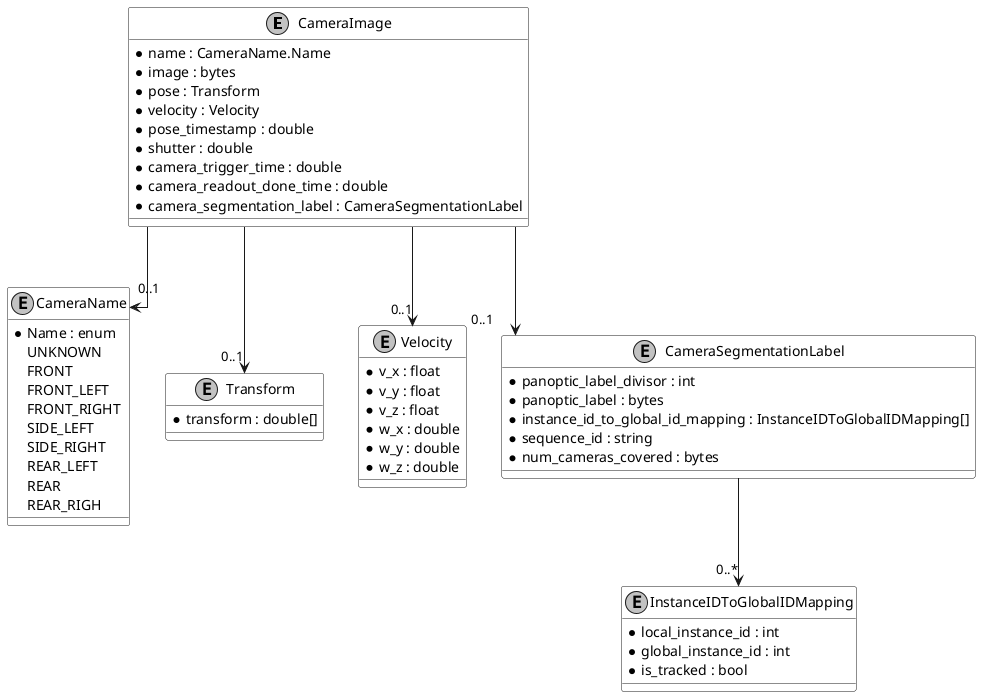 @startuml
skinparam linetype ortho
skinparam monochrome true
skinparam classBackgroundColor white
entity "CameraImage" {
    * name : CameraName.Name
    * image : bytes
    * pose : Transform
    * velocity : Velocity
    * pose_timestamp : double
    * shutter : double
    * camera_trigger_time : double
    * camera_readout_done_time : double
    * camera_segmentation_label : CameraSegmentationLabel
}

entity "CameraName" {
    * Name : enum
        UNKNOWN
        FRONT
        FRONT_LEFT
        FRONT_RIGHT
        SIDE_LEFT
        SIDE_RIGHT
        REAR_LEFT
        REAR
        REAR_RIGH
}

entity "Transform" {
    * transform : double[]
}

entity "Velocity" {
    * v_x : float
    * v_y : float
    * v_z : float
    * w_x : double
    * w_y : double
    * w_z : double
}

entity "CameraSegmentationLabel" {
    * panoptic_label_divisor : int
    * panoptic_label : bytes
    * instance_id_to_global_id_mapping : InstanceIDToGlobalIDMapping[]
    * sequence_id : string
    * num_cameras_covered : bytes
}

entity "InstanceIDToGlobalIDMapping" {
    * local_instance_id : int
    * global_instance_id : int
    * is_tracked : bool
}

CameraImage --> "0..1" CameraName
CameraImage --> "0..1" Transform
CameraImage --> "0..1" Velocity
CameraImage --> "0..1" CameraSegmentationLabel
CameraSegmentationLabel --> "0..*" InstanceIDToGlobalIDMapping

@enduml
